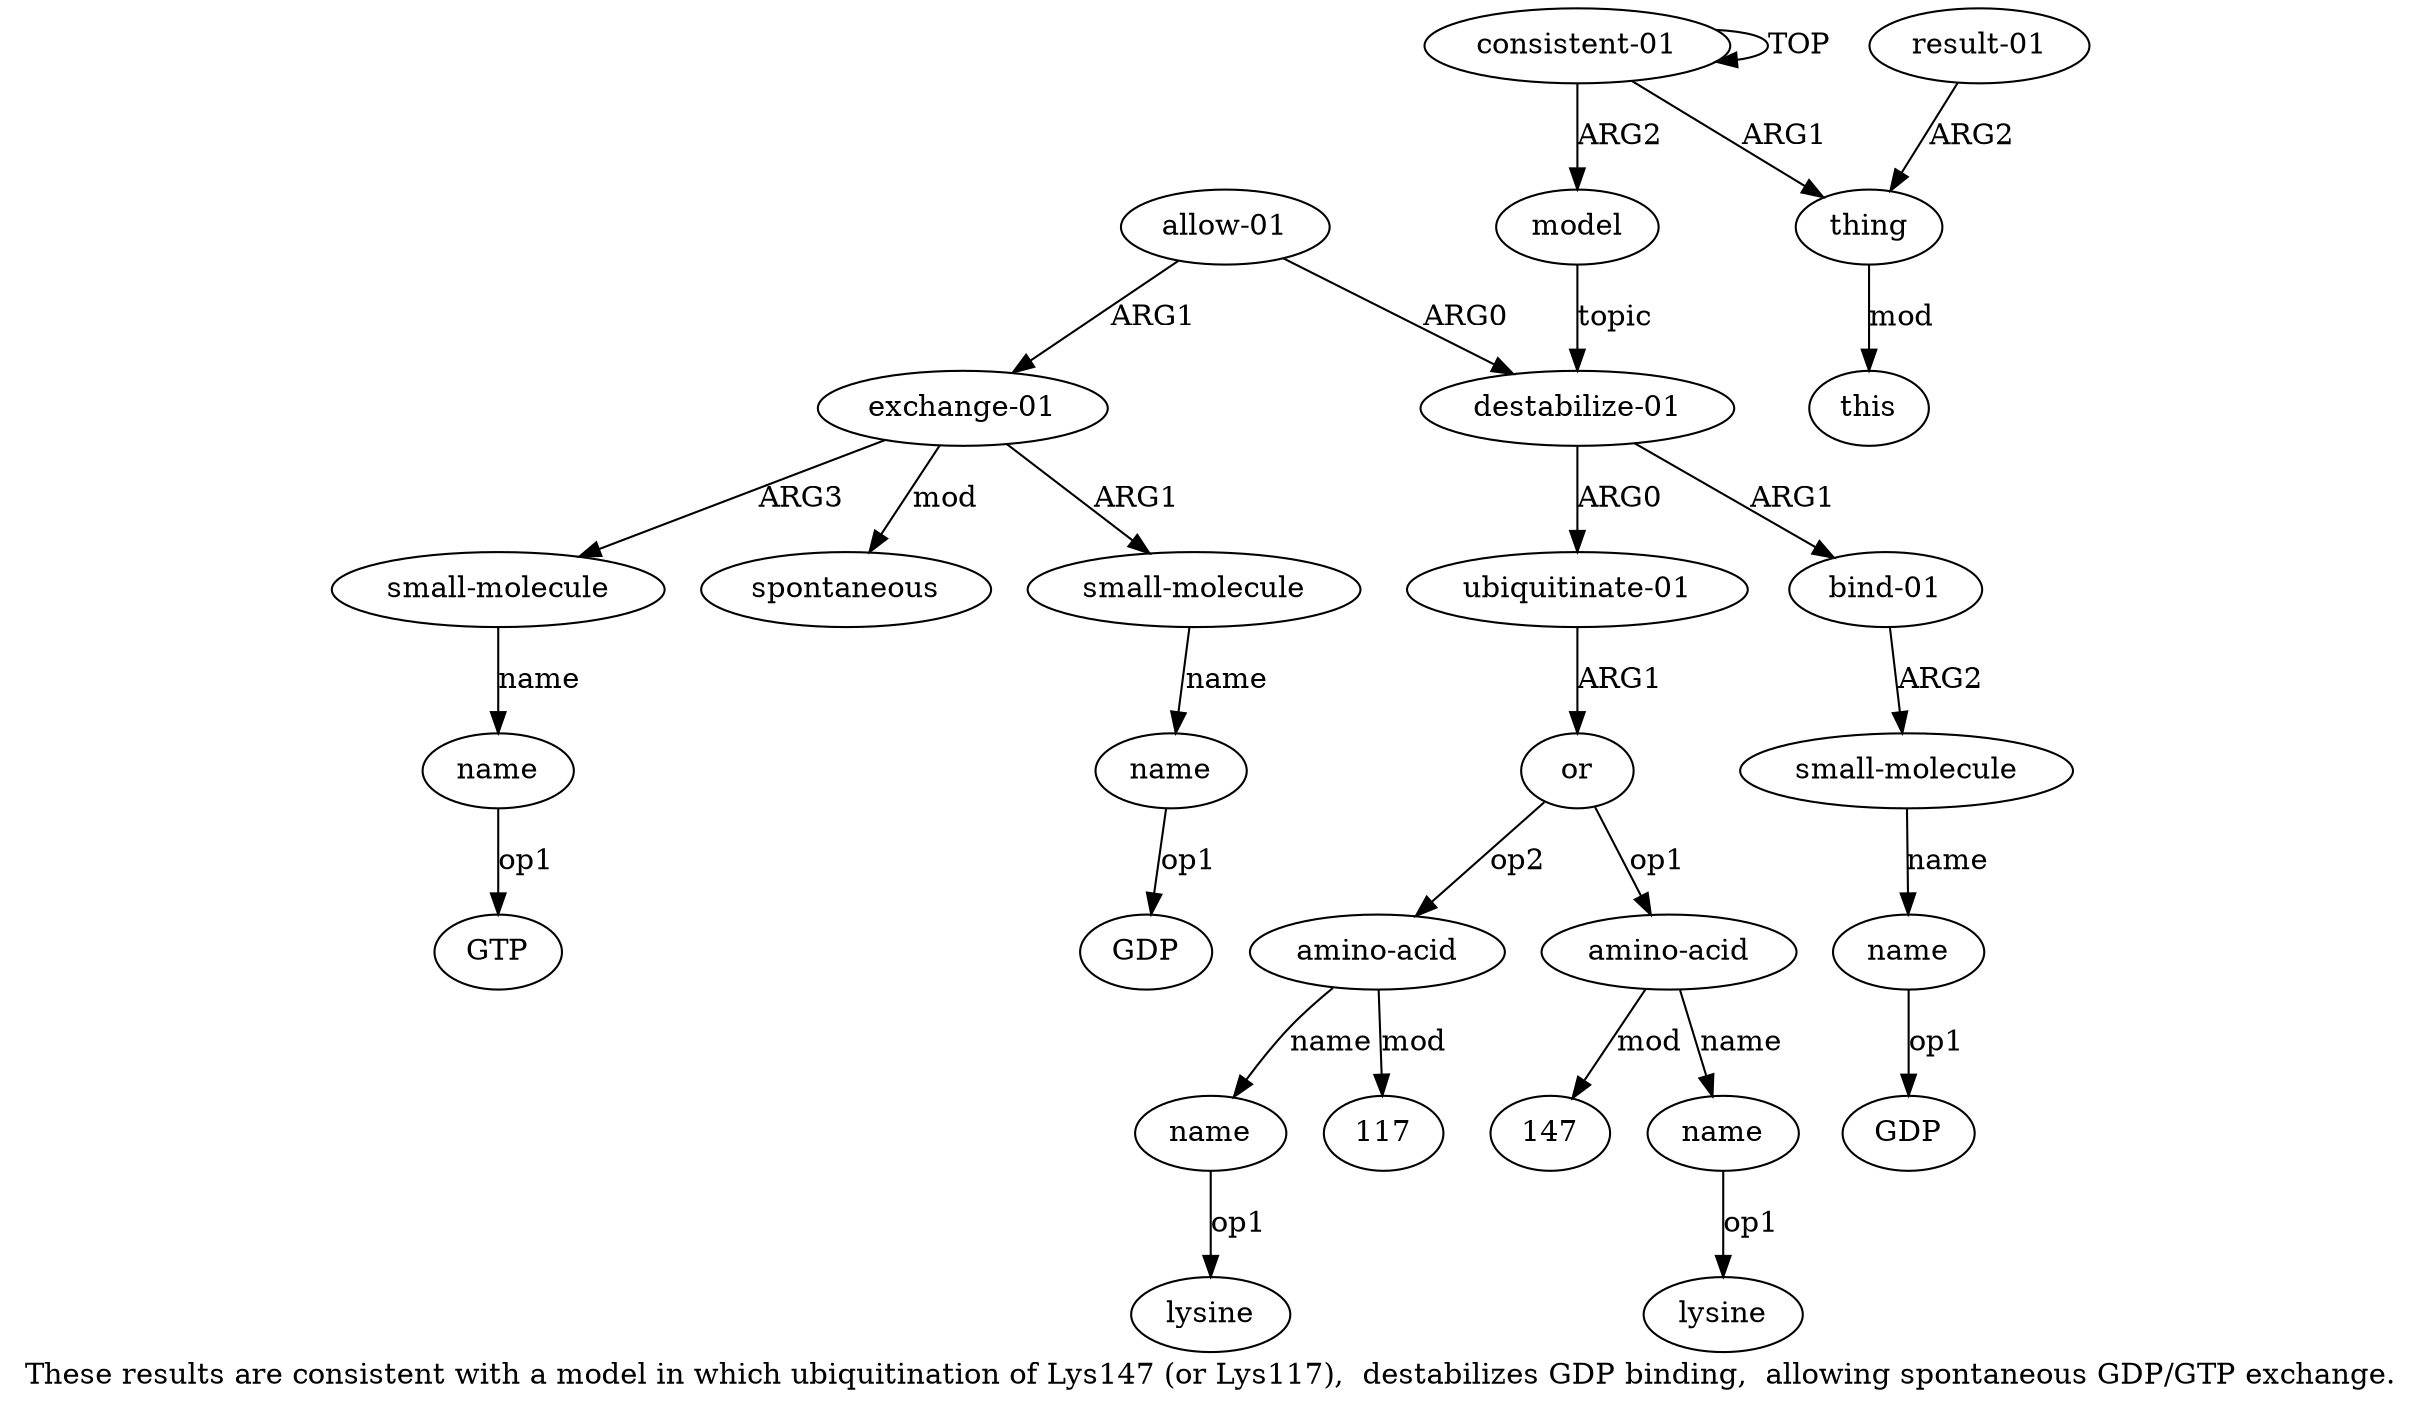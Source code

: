 digraph  {
	graph [label="These results are consistent with a model in which ubiquitination of Lys147 (or Lys117),  destabilizes GDP binding,  allowing spontaneous \
GDP/GTP exchange."];
	node [label="\N"];
	a20	 [color=black,
		gold_ind=20,
		gold_label=name,
		label=name,
		test_ind=20,
		test_label=name];
	"a20 GTP"	 [color=black,
		gold_ind=-1,
		gold_label=GTP,
		label=GTP,
		test_ind=-1,
		test_label=GTP];
	a20 -> "a20 GTP" [key=0,
	color=black,
	gold_label=op1,
	label=op1,
	test_label=op1];
a21 [color=black,
	gold_ind=21,
	gold_label=spontaneous,
	label=spontaneous,
	test_ind=21,
	test_label=spontaneous];
"a14 GDP" [color=black,
	gold_ind=-1,
	gold_label=GDP,
	label=GDP,
	test_ind=-1,
	test_label=GDP];
"a8 147" [color=black,
	gold_ind=-1,
	gold_label=147,
	label=147,
	test_ind=-1,
	test_label=147];
"a11 lysine" [color=black,
	gold_ind=-1,
	gold_label=lysine,
	label=lysine,
	test_ind=-1,
	test_label=lysine];
a15 [color=black,
	gold_ind=15,
	gold_label="allow-01",
	label="allow-01",
	test_ind=15,
	test_label="allow-01"];
a16 [color=black,
	gold_ind=16,
	gold_label="exchange-01",
	label="exchange-01",
	test_ind=16,
	test_label="exchange-01"];
a15 -> a16 [key=0,
color=black,
gold_label=ARG1,
label=ARG1,
test_label=ARG1];
a5 [color=black,
gold_ind=5,
gold_label="destabilize-01",
label="destabilize-01",
test_ind=5,
test_label="destabilize-01"];
a15 -> a5 [key=0,
color=black,
gold_label=ARG0,
label=ARG0,
test_label=ARG0];
a14 [color=black,
gold_ind=14,
gold_label=name,
label=name,
test_ind=14,
test_label=name];
a14 -> "a14 GDP" [key=0,
color=black,
gold_label=op1,
label=op1,
test_label=op1];
a17 [color=black,
gold_ind=17,
gold_label="small-molecule",
label="small-molecule",
test_ind=17,
test_label="small-molecule"];
a18 [color=black,
gold_ind=18,
gold_label=name,
label=name,
test_ind=18,
test_label=name];
a17 -> a18 [key=0,
color=black,
gold_label=name,
label=name,
test_label=name];
a16 -> a21 [key=0,
color=black,
gold_label=mod,
label=mod,
test_label=mod];
a16 -> a17 [key=0,
color=black,
gold_label=ARG1,
label=ARG1,
test_label=ARG1];
a19 [color=black,
gold_ind=19,
gold_label="small-molecule",
label="small-molecule",
test_ind=19,
test_label="small-molecule"];
a16 -> a19 [key=0,
color=black,
gold_label=ARG3,
label=ARG3,
test_label=ARG3];
a11 [color=black,
gold_ind=11,
gold_label=name,
label=name,
test_ind=11,
test_label=name];
a11 -> "a11 lysine" [key=0,
color=black,
gold_label=op1,
label=op1,
test_label=op1];
a10 [color=black,
gold_ind=10,
gold_label="amino-acid",
label="amino-acid",
test_ind=10,
test_label="amino-acid"];
a10 -> a11 [key=0,
color=black,
gold_label=name,
label=name,
test_label=name];
"a10 117" [color=black,
gold_ind=-1,
gold_label=117,
label=117,
test_ind=-1,
test_label=117];
a10 -> "a10 117" [key=0,
color=black,
gold_label=mod,
label=mod,
test_label=mod];
a13 [color=black,
gold_ind=13,
gold_label="small-molecule",
label="small-molecule",
test_ind=13,
test_label="small-molecule"];
a13 -> a14 [key=0,
color=black,
gold_label=name,
label=name,
test_label=name];
a12 [color=black,
gold_ind=12,
gold_label="bind-01",
label="bind-01",
test_ind=12,
test_label="bind-01"];
a12 -> a13 [key=0,
color=black,
gold_label=ARG2,
label=ARG2,
test_label=ARG2];
a19 -> a20 [key=0,
color=black,
gold_label=name,
label=name,
test_label=name];
"a18 GDP" [color=black,
gold_ind=-1,
gold_label=GDP,
label=GDP,
test_ind=-1,
test_label=GDP];
a18 -> "a18 GDP" [key=0,
color=black,
gold_label=op1,
label=op1,
test_label=op1];
a1 [color=black,
gold_ind=1,
gold_label=thing,
label=thing,
test_ind=1,
test_label=thing];
a3 [color=black,
gold_ind=3,
gold_label=this,
label=this,
test_ind=3,
test_label=this];
a1 -> a3 [key=0,
color=black,
gold_label=mod,
label=mod,
test_label=mod];
a0 [color=black,
gold_ind=0,
gold_label="consistent-01",
label="consistent-01",
test_ind=0,
test_label="consistent-01"];
a0 -> a1 [key=0,
color=black,
gold_label=ARG1,
label=ARG1,
test_label=ARG1];
a0 -> a0 [key=0,
color=black,
gold_label=TOP,
label=TOP,
test_label=TOP];
a4 [color=black,
gold_ind=4,
gold_label=model,
label=model,
test_ind=4,
test_label=model];
a0 -> a4 [key=0,
color=black,
gold_label=ARG2,
label=ARG2,
test_label=ARG2];
a2 [color=black,
gold_ind=2,
gold_label="result-01",
label="result-01",
test_ind=2,
test_label="result-01"];
a2 -> a1 [key=0,
color=black,
gold_label=ARG2,
label=ARG2,
test_label=ARG2];
a5 -> a12 [key=0,
color=black,
gold_label=ARG1,
label=ARG1,
test_label=ARG1];
a6 [color=black,
gold_ind=6,
gold_label="ubiquitinate-01",
label="ubiquitinate-01",
test_ind=6,
test_label="ubiquitinate-01"];
a5 -> a6 [key=0,
color=black,
gold_label=ARG0,
label=ARG0,
test_label=ARG0];
a4 -> a5 [key=0,
color=black,
gold_label=topic,
label=topic,
test_label=topic];
a7 [color=black,
gold_ind=7,
gold_label=or,
label=or,
test_ind=7,
test_label=or];
a7 -> a10 [key=0,
color=black,
gold_label=op2,
label=op2,
test_label=op2];
a8 [color=black,
gold_ind=8,
gold_label="amino-acid",
label="amino-acid",
test_ind=8,
test_label="amino-acid"];
a7 -> a8 [key=0,
color=black,
gold_label=op1,
label=op1,
test_label=op1];
a6 -> a7 [key=0,
color=black,
gold_label=ARG1,
label=ARG1,
test_label=ARG1];
a9 [color=black,
gold_ind=9,
gold_label=name,
label=name,
test_ind=9,
test_label=name];
"a9 lysine" [color=black,
gold_ind=-1,
gold_label=lysine,
label=lysine,
test_ind=-1,
test_label=lysine];
a9 -> "a9 lysine" [key=0,
color=black,
gold_label=op1,
label=op1,
test_label=op1];
a8 -> "a8 147" [key=0,
color=black,
gold_label=mod,
label=mod,
test_label=mod];
a8 -> a9 [key=0,
color=black,
gold_label=name,
label=name,
test_label=name];
}
